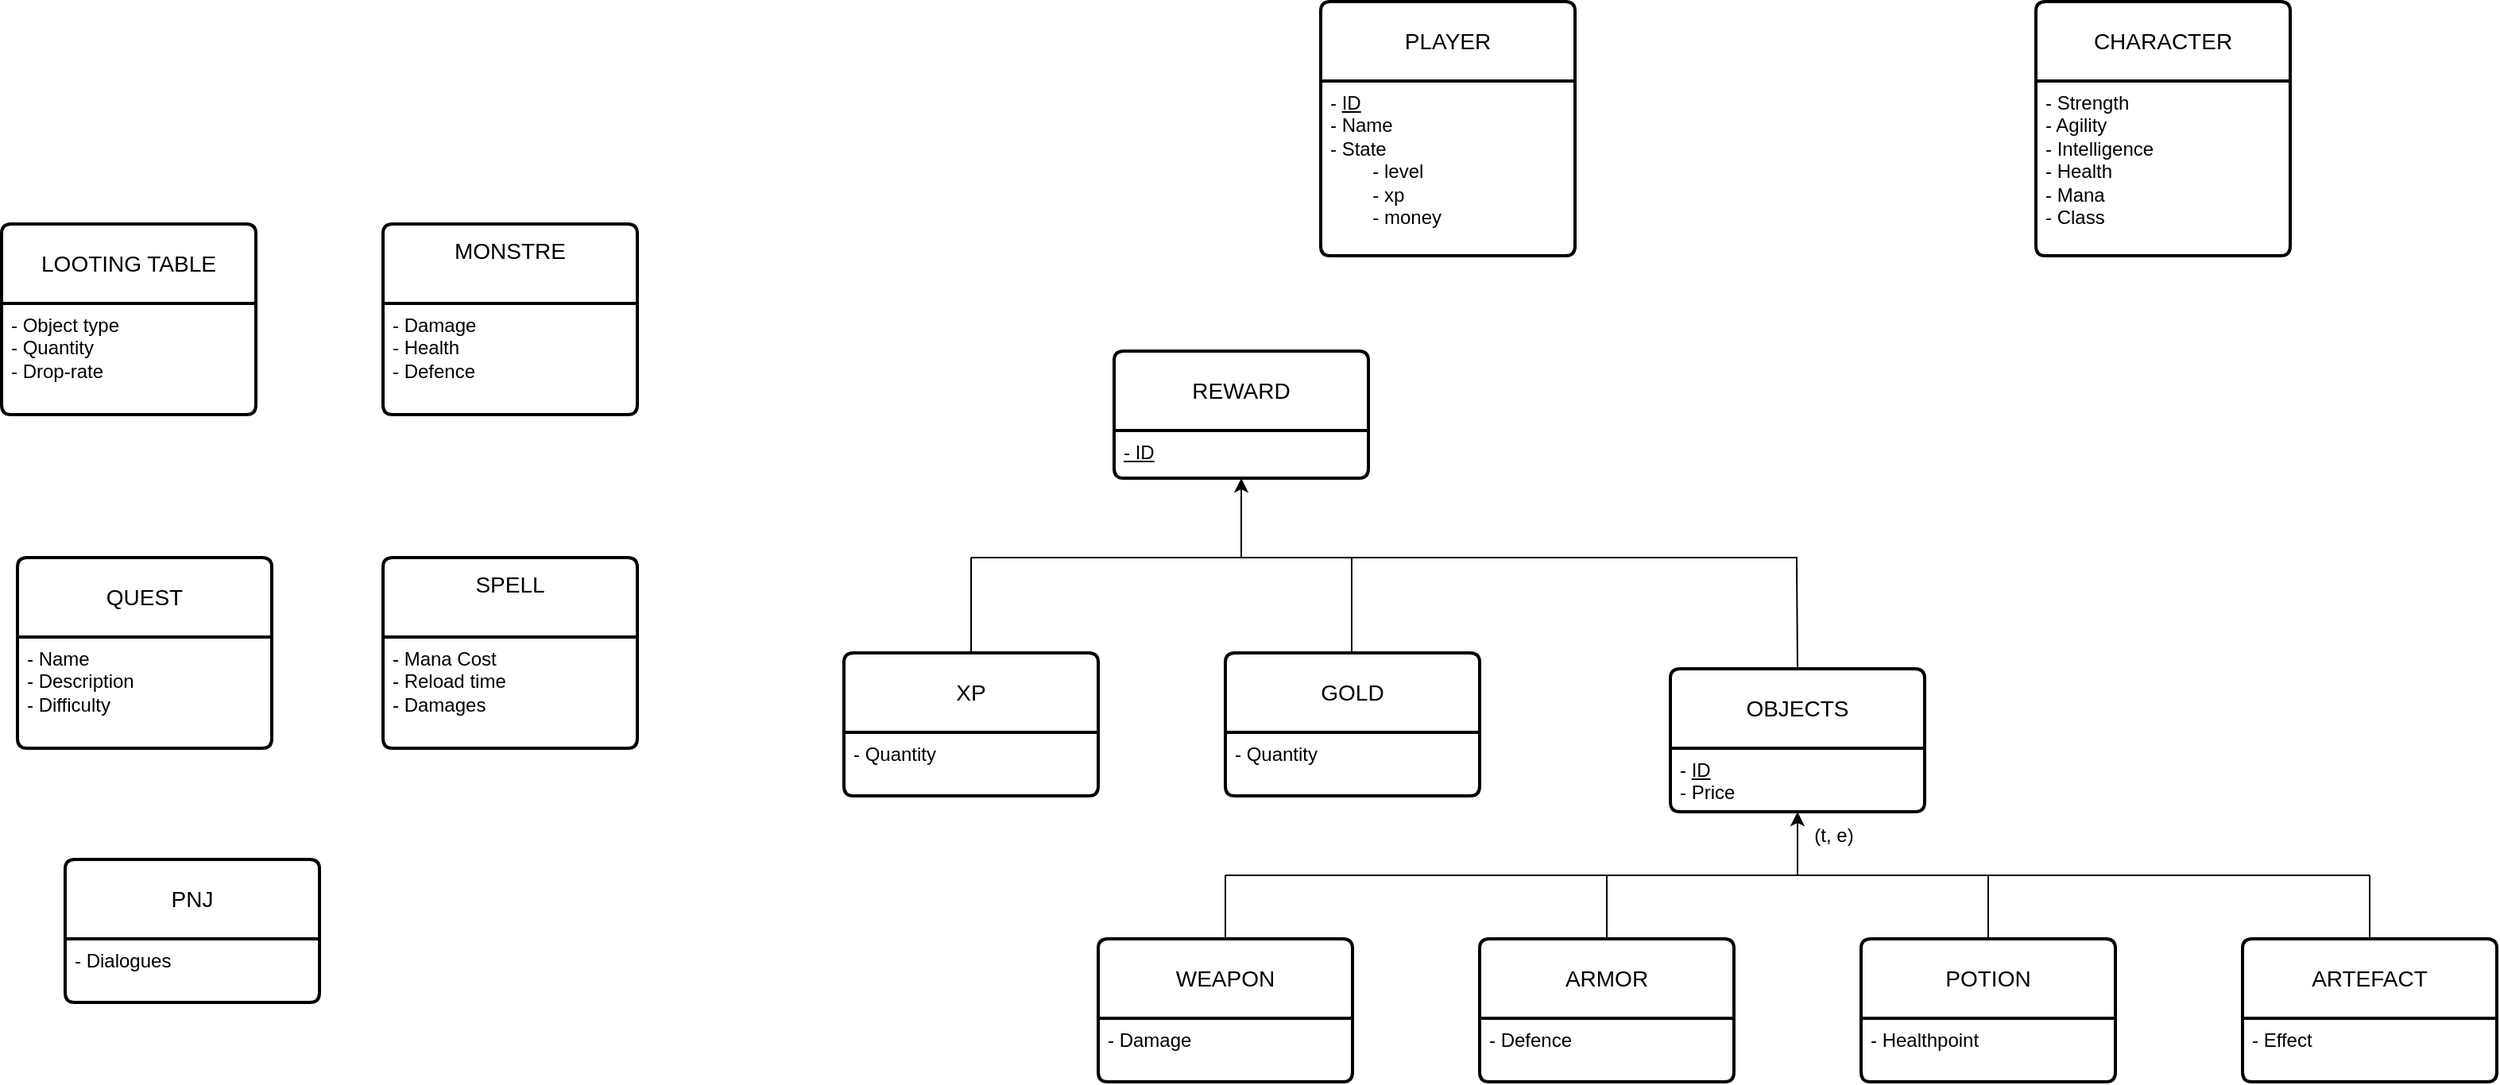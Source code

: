 <mxfile version="25.0.3">
  <diagram name="Page-1" id="kcM2gwdWwORHzh9vfknG">
    <mxGraphModel dx="2849" dy="1682" grid="1" gridSize="10" guides="1" tooltips="1" connect="1" arrows="1" fold="1" page="1" pageScale="1" pageWidth="827" pageHeight="1169" math="0" shadow="0">
      <root>
        <mxCell id="0" />
        <mxCell id="1" parent="0" />
        <mxCell id="6HvYePuJQg4uBYDPbXaV-1" value="PLAYER" style="swimlane;childLayout=stackLayout;horizontal=1;startSize=50;horizontalStack=0;rounded=1;fontSize=14;fontStyle=0;strokeWidth=2;resizeParent=0;resizeLast=1;shadow=0;dashed=0;align=center;arcSize=4;whiteSpace=wrap;html=1;" vertex="1" parent="1">
          <mxGeometry x="60" y="10" width="160" height="160" as="geometry" />
        </mxCell>
        <mxCell id="6HvYePuJQg4uBYDPbXaV-2" value="- &lt;u&gt;ID&lt;/u&gt;&lt;div&gt;- Name&lt;/div&gt;&lt;div&gt;- State&lt;/div&gt;&lt;div&gt;&lt;span style=&quot;white-space: pre;&quot;&gt;&#x9;&lt;/span&gt;- level&lt;br&gt;&lt;/div&gt;&lt;div&gt;&lt;span style=&quot;white-space: pre;&quot;&gt;&#x9;&lt;/span&gt;- xp&lt;br&gt;&lt;/div&gt;&lt;div&gt;&lt;span style=&quot;white-space: pre;&quot;&gt;&#x9;&lt;/span&gt;- money&lt;br&gt;&lt;/div&gt;" style="align=left;strokeColor=none;fillColor=none;spacingLeft=4;fontSize=12;verticalAlign=top;resizable=0;rotatable=0;part=1;html=1;" vertex="1" parent="6HvYePuJQg4uBYDPbXaV-1">
          <mxGeometry y="50" width="160" height="110" as="geometry" />
        </mxCell>
        <mxCell id="6HvYePuJQg4uBYDPbXaV-4" value="CHARACTER" style="swimlane;childLayout=stackLayout;horizontal=1;startSize=50;horizontalStack=0;rounded=1;fontSize=14;fontStyle=0;strokeWidth=2;resizeParent=0;resizeLast=1;shadow=0;dashed=0;align=center;arcSize=4;whiteSpace=wrap;html=1;" vertex="1" parent="1">
          <mxGeometry x="510" y="10" width="160" height="160" as="geometry" />
        </mxCell>
        <mxCell id="6HvYePuJQg4uBYDPbXaV-5" value="- Strength&lt;div&gt;- Agility&lt;/div&gt;&lt;div&gt;- Intelligence&lt;/div&gt;&lt;div&gt;- Health&lt;/div&gt;&lt;div&gt;- Mana&lt;/div&gt;&lt;div&gt;- Class&lt;/div&gt;" style="align=left;strokeColor=none;fillColor=none;spacingLeft=4;fontSize=12;verticalAlign=top;resizable=0;rotatable=0;part=1;html=1;" vertex="1" parent="6HvYePuJQg4uBYDPbXaV-4">
          <mxGeometry y="50" width="160" height="110" as="geometry" />
        </mxCell>
        <mxCell id="6HvYePuJQg4uBYDPbXaV-6" value="OBJECTS" style="swimlane;childLayout=stackLayout;horizontal=1;startSize=50;horizontalStack=0;rounded=1;fontSize=14;fontStyle=0;strokeWidth=2;resizeParent=0;resizeLast=1;shadow=0;dashed=0;align=center;arcSize=4;whiteSpace=wrap;html=1;" vertex="1" parent="1">
          <mxGeometry x="280" y="430" width="160" height="90" as="geometry" />
        </mxCell>
        <mxCell id="6HvYePuJQg4uBYDPbXaV-7" value="- &lt;u&gt;ID&lt;/u&gt;&lt;div&gt;- Price&lt;/div&gt;&lt;div&gt;&lt;br&gt;&lt;/div&gt;" style="align=left;strokeColor=none;fillColor=none;spacingLeft=4;fontSize=12;verticalAlign=top;resizable=0;rotatable=0;part=1;html=1;" vertex="1" parent="6HvYePuJQg4uBYDPbXaV-6">
          <mxGeometry y="50" width="160" height="40" as="geometry" />
        </mxCell>
        <mxCell id="6HvYePuJQg4uBYDPbXaV-8" value="WEAPON" style="swimlane;childLayout=stackLayout;horizontal=1;startSize=50;horizontalStack=0;rounded=1;fontSize=14;fontStyle=0;strokeWidth=2;resizeParent=0;resizeLast=1;shadow=0;dashed=0;align=center;arcSize=4;whiteSpace=wrap;html=1;" vertex="1" parent="1">
          <mxGeometry x="-80" y="600" width="160" height="90" as="geometry" />
        </mxCell>
        <mxCell id="6HvYePuJQg4uBYDPbXaV-9" value="&lt;div&gt;- Damage&lt;/div&gt;" style="align=left;strokeColor=none;fillColor=none;spacingLeft=4;fontSize=12;verticalAlign=top;resizable=0;rotatable=0;part=1;html=1;" vertex="1" parent="6HvYePuJQg4uBYDPbXaV-8">
          <mxGeometry y="50" width="160" height="40" as="geometry" />
        </mxCell>
        <mxCell id="6HvYePuJQg4uBYDPbXaV-10" value="ARMOR" style="swimlane;childLayout=stackLayout;horizontal=1;startSize=50;horizontalStack=0;rounded=1;fontSize=14;fontStyle=0;strokeWidth=2;resizeParent=0;resizeLast=1;shadow=0;dashed=0;align=center;arcSize=4;whiteSpace=wrap;html=1;" vertex="1" parent="1">
          <mxGeometry x="160" y="600" width="160" height="90" as="geometry" />
        </mxCell>
        <mxCell id="6HvYePuJQg4uBYDPbXaV-11" value="&lt;div&gt;- Defence&lt;/div&gt;" style="align=left;strokeColor=none;fillColor=none;spacingLeft=4;fontSize=12;verticalAlign=top;resizable=0;rotatable=0;part=1;html=1;" vertex="1" parent="6HvYePuJQg4uBYDPbXaV-10">
          <mxGeometry y="50" width="160" height="40" as="geometry" />
        </mxCell>
        <mxCell id="6HvYePuJQg4uBYDPbXaV-12" value="POTION" style="swimlane;childLayout=stackLayout;horizontal=1;startSize=50;horizontalStack=0;rounded=1;fontSize=14;fontStyle=0;strokeWidth=2;resizeParent=0;resizeLast=1;shadow=0;dashed=0;align=center;arcSize=4;whiteSpace=wrap;html=1;" vertex="1" parent="1">
          <mxGeometry x="400" y="600" width="160" height="90" as="geometry" />
        </mxCell>
        <mxCell id="6HvYePuJQg4uBYDPbXaV-13" value="&lt;div&gt;- Healthpoint&lt;/div&gt;" style="align=left;strokeColor=none;fillColor=none;spacingLeft=4;fontSize=12;verticalAlign=top;resizable=0;rotatable=0;part=1;html=1;" vertex="1" parent="6HvYePuJQg4uBYDPbXaV-12">
          <mxGeometry y="50" width="160" height="40" as="geometry" />
        </mxCell>
        <mxCell id="6HvYePuJQg4uBYDPbXaV-14" value="ARTEFACT" style="swimlane;childLayout=stackLayout;horizontal=1;startSize=50;horizontalStack=0;rounded=1;fontSize=14;fontStyle=0;strokeWidth=2;resizeParent=0;resizeLast=1;shadow=0;dashed=0;align=center;arcSize=4;whiteSpace=wrap;html=1;" vertex="1" parent="1">
          <mxGeometry x="640" y="600" width="160" height="90" as="geometry" />
        </mxCell>
        <mxCell id="6HvYePuJQg4uBYDPbXaV-15" value="&lt;div&gt;- Effect&lt;/div&gt;" style="align=left;strokeColor=none;fillColor=none;spacingLeft=4;fontSize=12;verticalAlign=top;resizable=0;rotatable=0;part=1;html=1;" vertex="1" parent="6HvYePuJQg4uBYDPbXaV-14">
          <mxGeometry y="50" width="160" height="40" as="geometry" />
        </mxCell>
        <mxCell id="6HvYePuJQg4uBYDPbXaV-20" value="" style="endArrow=none;html=1;rounded=0;exitX=0.5;exitY=0;exitDx=0;exitDy=0;" edge="1" parent="1" source="6HvYePuJQg4uBYDPbXaV-10">
          <mxGeometry width="50" height="50" relative="1" as="geometry">
            <mxPoint x="200" y="580" as="sourcePoint" />
            <mxPoint x="240" y="560" as="targetPoint" />
          </mxGeometry>
        </mxCell>
        <mxCell id="6HvYePuJQg4uBYDPbXaV-21" value="" style="endArrow=none;html=1;rounded=0;exitX=0.5;exitY=0;exitDx=0;exitDy=0;" edge="1" parent="1" source="6HvYePuJQg4uBYDPbXaV-12">
          <mxGeometry width="50" height="50" relative="1" as="geometry">
            <mxPoint x="460" y="520" as="sourcePoint" />
            <mxPoint x="480" y="560" as="targetPoint" />
          </mxGeometry>
        </mxCell>
        <mxCell id="6HvYePuJQg4uBYDPbXaV-22" value="" style="endArrow=none;html=1;rounded=0;exitX=0.5;exitY=0;exitDx=0;exitDy=0;" edge="1" parent="1" source="6HvYePuJQg4uBYDPbXaV-14">
          <mxGeometry width="50" height="50" relative="1" as="geometry">
            <mxPoint x="460" y="520" as="sourcePoint" />
            <mxPoint x="720" y="560" as="targetPoint" />
          </mxGeometry>
        </mxCell>
        <mxCell id="6HvYePuJQg4uBYDPbXaV-23" value="" style="endArrow=none;html=1;rounded=0;exitX=0.5;exitY=0;exitDx=0;exitDy=0;" edge="1" parent="1" source="6HvYePuJQg4uBYDPbXaV-8">
          <mxGeometry width="50" height="50" relative="1" as="geometry">
            <mxPoint x="460" y="520" as="sourcePoint" />
            <mxPoint y="560" as="targetPoint" />
          </mxGeometry>
        </mxCell>
        <mxCell id="6HvYePuJQg4uBYDPbXaV-24" value="" style="endArrow=none;html=1;rounded=0;" edge="1" parent="1">
          <mxGeometry width="50" height="50" relative="1" as="geometry">
            <mxPoint y="560" as="sourcePoint" />
            <mxPoint x="720" y="560" as="targetPoint" />
          </mxGeometry>
        </mxCell>
        <mxCell id="6HvYePuJQg4uBYDPbXaV-25" value="" style="endArrow=classic;html=1;rounded=0;entryX=0.5;entryY=1;entryDx=0;entryDy=0;endFill=1;" edge="1" parent="1" target="6HvYePuJQg4uBYDPbXaV-7">
          <mxGeometry width="50" height="50" relative="1" as="geometry">
            <mxPoint x="360" y="560" as="sourcePoint" />
            <mxPoint x="510" y="470" as="targetPoint" />
          </mxGeometry>
        </mxCell>
        <mxCell id="6HvYePuJQg4uBYDPbXaV-26" value="(t, e)" style="text;html=1;align=center;verticalAlign=middle;whiteSpace=wrap;rounded=0;" vertex="1" parent="1">
          <mxGeometry x="353" y="520" width="60" height="30" as="geometry" />
        </mxCell>
        <mxCell id="6HvYePuJQg4uBYDPbXaV-29" value="MONSTRE&lt;div&gt;&lt;br&gt;&lt;/div&gt;" style="swimlane;childLayout=stackLayout;horizontal=1;startSize=50;horizontalStack=0;rounded=1;fontSize=14;fontStyle=0;strokeWidth=2;resizeParent=0;resizeLast=1;shadow=0;dashed=0;align=center;arcSize=4;whiteSpace=wrap;html=1;" vertex="1" parent="1">
          <mxGeometry x="-530" y="150" width="160" height="120" as="geometry" />
        </mxCell>
        <mxCell id="6HvYePuJQg4uBYDPbXaV-30" value="- Damage&lt;div&gt;- Health&lt;/div&gt;&lt;div&gt;- Defence&lt;/div&gt;" style="align=left;strokeColor=none;fillColor=none;spacingLeft=4;fontSize=12;verticalAlign=top;resizable=0;rotatable=0;part=1;html=1;" vertex="1" parent="6HvYePuJQg4uBYDPbXaV-29">
          <mxGeometry y="50" width="160" height="70" as="geometry" />
        </mxCell>
        <mxCell id="6HvYePuJQg4uBYDPbXaV-31" value="LOOTING TABLE" style="swimlane;childLayout=stackLayout;horizontal=1;startSize=50;horizontalStack=0;rounded=1;fontSize=14;fontStyle=0;strokeWidth=2;resizeParent=0;resizeLast=1;shadow=0;dashed=0;align=center;arcSize=4;whiteSpace=wrap;html=1;" vertex="1" parent="1">
          <mxGeometry x="-770" y="150" width="160" height="120" as="geometry" />
        </mxCell>
        <mxCell id="6HvYePuJQg4uBYDPbXaV-32" value="- Object type&lt;div&gt;- Quantity&lt;/div&gt;&lt;div&gt;- Drop-rate&lt;/div&gt;" style="align=left;strokeColor=none;fillColor=none;spacingLeft=4;fontSize=12;verticalAlign=top;resizable=0;rotatable=0;part=1;html=1;" vertex="1" parent="6HvYePuJQg4uBYDPbXaV-31">
          <mxGeometry y="50" width="160" height="70" as="geometry" />
        </mxCell>
        <mxCell id="6HvYePuJQg4uBYDPbXaV-33" value="QUEST" style="swimlane;childLayout=stackLayout;horizontal=1;startSize=50;horizontalStack=0;rounded=1;fontSize=14;fontStyle=0;strokeWidth=2;resizeParent=0;resizeLast=1;shadow=0;dashed=0;align=center;arcSize=4;whiteSpace=wrap;html=1;" vertex="1" parent="1">
          <mxGeometry x="-760" y="360" width="160" height="120" as="geometry" />
        </mxCell>
        <mxCell id="6HvYePuJQg4uBYDPbXaV-34" value="- Name&lt;div&gt;- Description&lt;/div&gt;&lt;div&gt;- Difficulty&lt;/div&gt;&lt;div&gt;&lt;br&gt;&lt;/div&gt;" style="align=left;strokeColor=none;fillColor=none;spacingLeft=4;fontSize=12;verticalAlign=top;resizable=0;rotatable=0;part=1;html=1;" vertex="1" parent="6HvYePuJQg4uBYDPbXaV-33">
          <mxGeometry y="50" width="160" height="70" as="geometry" />
        </mxCell>
        <mxCell id="6HvYePuJQg4uBYDPbXaV-35" value="SPELL&lt;div&gt;&lt;br&gt;&lt;/div&gt;" style="swimlane;childLayout=stackLayout;horizontal=1;startSize=50;horizontalStack=0;rounded=1;fontSize=14;fontStyle=0;strokeWidth=2;resizeParent=0;resizeLast=1;shadow=0;dashed=0;align=center;arcSize=4;whiteSpace=wrap;html=1;" vertex="1" parent="1">
          <mxGeometry x="-530" y="360" width="160" height="120" as="geometry" />
        </mxCell>
        <mxCell id="6HvYePuJQg4uBYDPbXaV-36" value="- Mana Cost&lt;div&gt;- Reload time&lt;/div&gt;&lt;div&gt;- Damages&lt;/div&gt;" style="align=left;strokeColor=none;fillColor=none;spacingLeft=4;fontSize=12;verticalAlign=top;resizable=0;rotatable=0;part=1;html=1;" vertex="1" parent="6HvYePuJQg4uBYDPbXaV-35">
          <mxGeometry y="50" width="160" height="70" as="geometry" />
        </mxCell>
        <mxCell id="6HvYePuJQg4uBYDPbXaV-37" value="PNJ" style="swimlane;childLayout=stackLayout;horizontal=1;startSize=50;horizontalStack=0;rounded=1;fontSize=14;fontStyle=0;strokeWidth=2;resizeParent=0;resizeLast=1;shadow=0;dashed=0;align=center;arcSize=4;whiteSpace=wrap;html=1;" vertex="1" parent="1">
          <mxGeometry x="-730" y="550" width="160" height="90" as="geometry" />
        </mxCell>
        <mxCell id="6HvYePuJQg4uBYDPbXaV-38" value="- Dialogues" style="align=left;strokeColor=none;fillColor=none;spacingLeft=4;fontSize=12;verticalAlign=top;resizable=0;rotatable=0;part=1;html=1;" vertex="1" parent="6HvYePuJQg4uBYDPbXaV-37">
          <mxGeometry y="50" width="160" height="40" as="geometry" />
        </mxCell>
        <mxCell id="6HvYePuJQg4uBYDPbXaV-39" value="REWARD" style="swimlane;childLayout=stackLayout;horizontal=1;startSize=50;horizontalStack=0;rounded=1;fontSize=14;fontStyle=0;strokeWidth=2;resizeParent=0;resizeLast=1;shadow=0;dashed=0;align=center;arcSize=4;whiteSpace=wrap;html=1;" vertex="1" parent="1">
          <mxGeometry x="-70" y="230" width="160" height="80" as="geometry" />
        </mxCell>
        <mxCell id="6HvYePuJQg4uBYDPbXaV-40" value="&lt;u&gt;- ID&lt;/u&gt;" style="align=left;strokeColor=none;fillColor=none;spacingLeft=4;fontSize=12;verticalAlign=top;resizable=0;rotatable=0;part=1;html=1;" vertex="1" parent="6HvYePuJQg4uBYDPbXaV-39">
          <mxGeometry y="50" width="160" height="30" as="geometry" />
        </mxCell>
        <mxCell id="6HvYePuJQg4uBYDPbXaV-41" value="XP" style="swimlane;childLayout=stackLayout;horizontal=1;startSize=50;horizontalStack=0;rounded=1;fontSize=14;fontStyle=0;strokeWidth=2;resizeParent=0;resizeLast=1;shadow=0;dashed=0;align=center;arcSize=4;whiteSpace=wrap;html=1;" vertex="1" parent="1">
          <mxGeometry x="-240" y="420" width="160" height="90" as="geometry" />
        </mxCell>
        <mxCell id="6HvYePuJQg4uBYDPbXaV-42" value="- Quantity&lt;div&gt;&lt;br&gt;&lt;/div&gt;" style="align=left;strokeColor=none;fillColor=none;spacingLeft=4;fontSize=12;verticalAlign=top;resizable=0;rotatable=0;part=1;html=1;" vertex="1" parent="6HvYePuJQg4uBYDPbXaV-41">
          <mxGeometry y="50" width="160" height="40" as="geometry" />
        </mxCell>
        <mxCell id="6HvYePuJQg4uBYDPbXaV-43" value="GOLD" style="swimlane;childLayout=stackLayout;horizontal=1;startSize=50;horizontalStack=0;rounded=1;fontSize=14;fontStyle=0;strokeWidth=2;resizeParent=0;resizeLast=1;shadow=0;dashed=0;align=center;arcSize=4;whiteSpace=wrap;html=1;" vertex="1" parent="1">
          <mxGeometry y="420" width="160" height="90" as="geometry" />
        </mxCell>
        <mxCell id="6HvYePuJQg4uBYDPbXaV-44" value="- Quantity&lt;div&gt;&lt;br&gt;&lt;/div&gt;" style="align=left;strokeColor=none;fillColor=none;spacingLeft=4;fontSize=12;verticalAlign=top;resizable=0;rotatable=0;part=1;html=1;" vertex="1" parent="6HvYePuJQg4uBYDPbXaV-43">
          <mxGeometry y="50" width="160" height="40" as="geometry" />
        </mxCell>
        <mxCell id="6HvYePuJQg4uBYDPbXaV-45" value="" style="endArrow=none;html=1;rounded=0;exitX=0.5;exitY=0;exitDx=0;exitDy=0;" edge="1" parent="1" source="6HvYePuJQg4uBYDPbXaV-41">
          <mxGeometry width="50" height="50" relative="1" as="geometry">
            <mxPoint x="-30" y="450" as="sourcePoint" />
            <mxPoint x="-160" y="360" as="targetPoint" />
          </mxGeometry>
        </mxCell>
        <mxCell id="6HvYePuJQg4uBYDPbXaV-46" value="" style="endArrow=none;html=1;rounded=0;exitX=0.5;exitY=0;exitDx=0;exitDy=0;" edge="1" parent="1">
          <mxGeometry width="50" height="50" relative="1" as="geometry">
            <mxPoint x="79.47" y="420" as="sourcePoint" />
            <mxPoint x="79.47" y="360" as="targetPoint" />
          </mxGeometry>
        </mxCell>
        <mxCell id="6HvYePuJQg4uBYDPbXaV-47" value="" style="endArrow=none;html=1;rounded=0;exitX=0.5;exitY=0;exitDx=0;exitDy=0;" edge="1" parent="1" source="6HvYePuJQg4uBYDPbXaV-6">
          <mxGeometry width="50" height="50" relative="1" as="geometry">
            <mxPoint x="359.47" y="420" as="sourcePoint" />
            <mxPoint x="359.47" y="360" as="targetPoint" />
          </mxGeometry>
        </mxCell>
        <mxCell id="6HvYePuJQg4uBYDPbXaV-48" value="" style="endArrow=none;html=1;rounded=0;" edge="1" parent="1">
          <mxGeometry width="50" height="50" relative="1" as="geometry">
            <mxPoint x="-160" y="360" as="sourcePoint" />
            <mxPoint x="360" y="360" as="targetPoint" />
          </mxGeometry>
        </mxCell>
        <mxCell id="6HvYePuJQg4uBYDPbXaV-49" value="" style="endArrow=classic;html=1;rounded=0;entryX=0.5;entryY=1;entryDx=0;entryDy=0;endFill=1;" edge="1" parent="1" target="6HvYePuJQg4uBYDPbXaV-40">
          <mxGeometry width="50" height="50" relative="1" as="geometry">
            <mxPoint x="10" y="360" as="sourcePoint" />
            <mxPoint x="20" y="400" as="targetPoint" />
          </mxGeometry>
        </mxCell>
      </root>
    </mxGraphModel>
  </diagram>
</mxfile>
